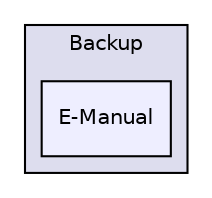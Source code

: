 digraph "Superwikia-Alpha-Codebase/Superwikia-Documentation-Library/Superwikia Documentation Library/Backup/E-Manual" {
  compound=true
  node [ fontsize="10", fontname="Helvetica"];
  edge [ labelfontsize="10", labelfontname="Helvetica"];
  subgraph clusterdir_a293c9c8837fea4337482e8519904ba6 {
    graph [ bgcolor="#ddddee", pencolor="black", label="Backup" fontname="Helvetica", fontsize="10", URL="dir_a293c9c8837fea4337482e8519904ba6.html"]
  dir_748eb535dc43920e7aeaecf1100c2e1e [shape=box, label="E-Manual", style="filled", fillcolor="#eeeeff", pencolor="black", URL="dir_748eb535dc43920e7aeaecf1100c2e1e.html"];
  }
}
